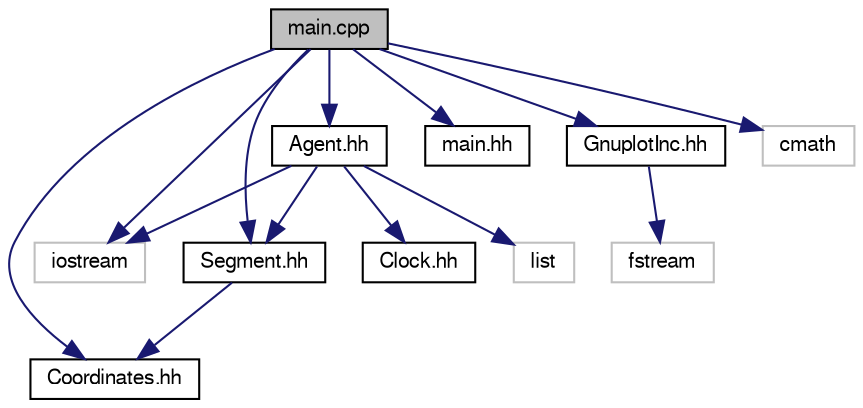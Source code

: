 digraph G
{
  edge [fontname="FreeSans",fontsize="10",labelfontname="FreeSans",labelfontsize="10"];
  node [fontname="FreeSans",fontsize="10",shape=record];
  Node1 [label="main.cpp",height=0.2,width=0.4,color="black", fillcolor="grey75", style="filled" fontcolor="black"];
  Node1 -> Node2 [color="midnightblue",fontsize="10",style="solid",fontname="FreeSans"];
  Node2 [label="iostream",height=0.2,width=0.4,color="grey75", fillcolor="white", style="filled"];
  Node1 -> Node3 [color="midnightblue",fontsize="10",style="solid",fontname="FreeSans"];
  Node3 [label="main.hh",height=0.2,width=0.4,color="black", fillcolor="white", style="filled",URL="$main_8hh.html"];
  Node1 -> Node4 [color="midnightblue",fontsize="10",style="solid",fontname="FreeSans"];
  Node4 [label="GnuplotInc.hh",height=0.2,width=0.4,color="black", fillcolor="white", style="filled",URL="$GnuplotInc_8hh.html",tooltip="Zawiera funkcje uzywane do rysowania wykresow uzywajac Gnuplot&#39;a."];
  Node4 -> Node5 [color="midnightblue",fontsize="10",style="solid",fontname="FreeSans"];
  Node5 [label="fstream",height=0.2,width=0.4,color="grey75", fillcolor="white", style="filled"];
  Node1 -> Node6 [color="midnightblue",fontsize="10",style="solid",fontname="FreeSans"];
  Node6 [label="Segment.hh",height=0.2,width=0.4,color="black", fillcolor="white", style="filled",URL="$Segment_8hh.html",tooltip="Zawiera opis klasy Segment."];
  Node6 -> Node7 [color="midnightblue",fontsize="10",style="solid",fontname="FreeSans"];
  Node7 [label="Coordinates.hh",height=0.2,width=0.4,color="black", fillcolor="white", style="filled",URL="$Coordinates_8hh.html",tooltip="Zawiera opis klasy Coordinates."];
  Node1 -> Node8 [color="midnightblue",fontsize="10",style="solid",fontname="FreeSans"];
  Node8 [label="Agent.hh",height=0.2,width=0.4,color="black", fillcolor="white", style="filled",URL="$Agent_8hh.html",tooltip="Zawiera opis klasy Agent."];
  Node8 -> Node6 [color="midnightblue",fontsize="10",style="solid",fontname="FreeSans"];
  Node8 -> Node9 [color="midnightblue",fontsize="10",style="solid",fontname="FreeSans"];
  Node9 [label="Clock.hh",height=0.2,width=0.4,color="black", fillcolor="white", style="filled",URL="$Clock_8hh.html",tooltip="Zawiera opis klasy Clock."];
  Node8 -> Node2 [color="midnightblue",fontsize="10",style="solid",fontname="FreeSans"];
  Node8 -> Node10 [color="midnightblue",fontsize="10",style="solid",fontname="FreeSans"];
  Node10 [label="list",height=0.2,width=0.4,color="grey75", fillcolor="white", style="filled"];
  Node1 -> Node7 [color="midnightblue",fontsize="10",style="solid",fontname="FreeSans"];
  Node1 -> Node11 [color="midnightblue",fontsize="10",style="solid",fontname="FreeSans"];
  Node11 [label="cmath",height=0.2,width=0.4,color="grey75", fillcolor="white", style="filled"];
}
